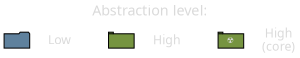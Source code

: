 # placeholders:
#   2,1
#   #dadada

digraph G {
    dpi = 150;
    rankdir = TB;
    ranksep=0.1;
    #TBbalance = min;
    ratio=compress;
    size="2,1";

    node [
        style="filled",
        fontname="Munson",
        fontcolor="#dadada",
        margin="0.2,0.0",
        fontsize=14,
        width=1.0,
        height=.5,
    ];
    edge [style="invis"];

    legend_title [shape=plain,fillcolor="none",label="Abstraction level:"];
    node [fontsize=12];
    
    subgraph ceter {
        rank=sink;
        icon_low [shape=folder,label="",fillcolor="#5f819d",width=.35,height=.2]
        legend_low [shape=plain,fillcolor="none",label="Low"];
        icon_high [shape=tab,label="",fillcolor="#769440",width=.35,height=.2];
        legend_high [shape=plain,fillcolor="none",label="High"];
        icon_core [shape=tab,label="☢️"fontname="Ubuntu",fillcolor="#769440",width=.35,height=.2,fixedsize=1,fontsize=8];
        legend_core [label="High\n(core)",shape=plain,fillcolor=none];
        
        edge [constraint=0,minlen=0];
        icon_low -> legend_low  [];
        icon_high -> legend_high [];
        icon_core -> legend_core [];
        
        edge [constraint=1,minlen=2];
        legend_low -> icon_high[];
        legend_high -> icon_core [];

    }
    
    legend_title -> {icon_low} [constraint=0, minlen=3]
}
